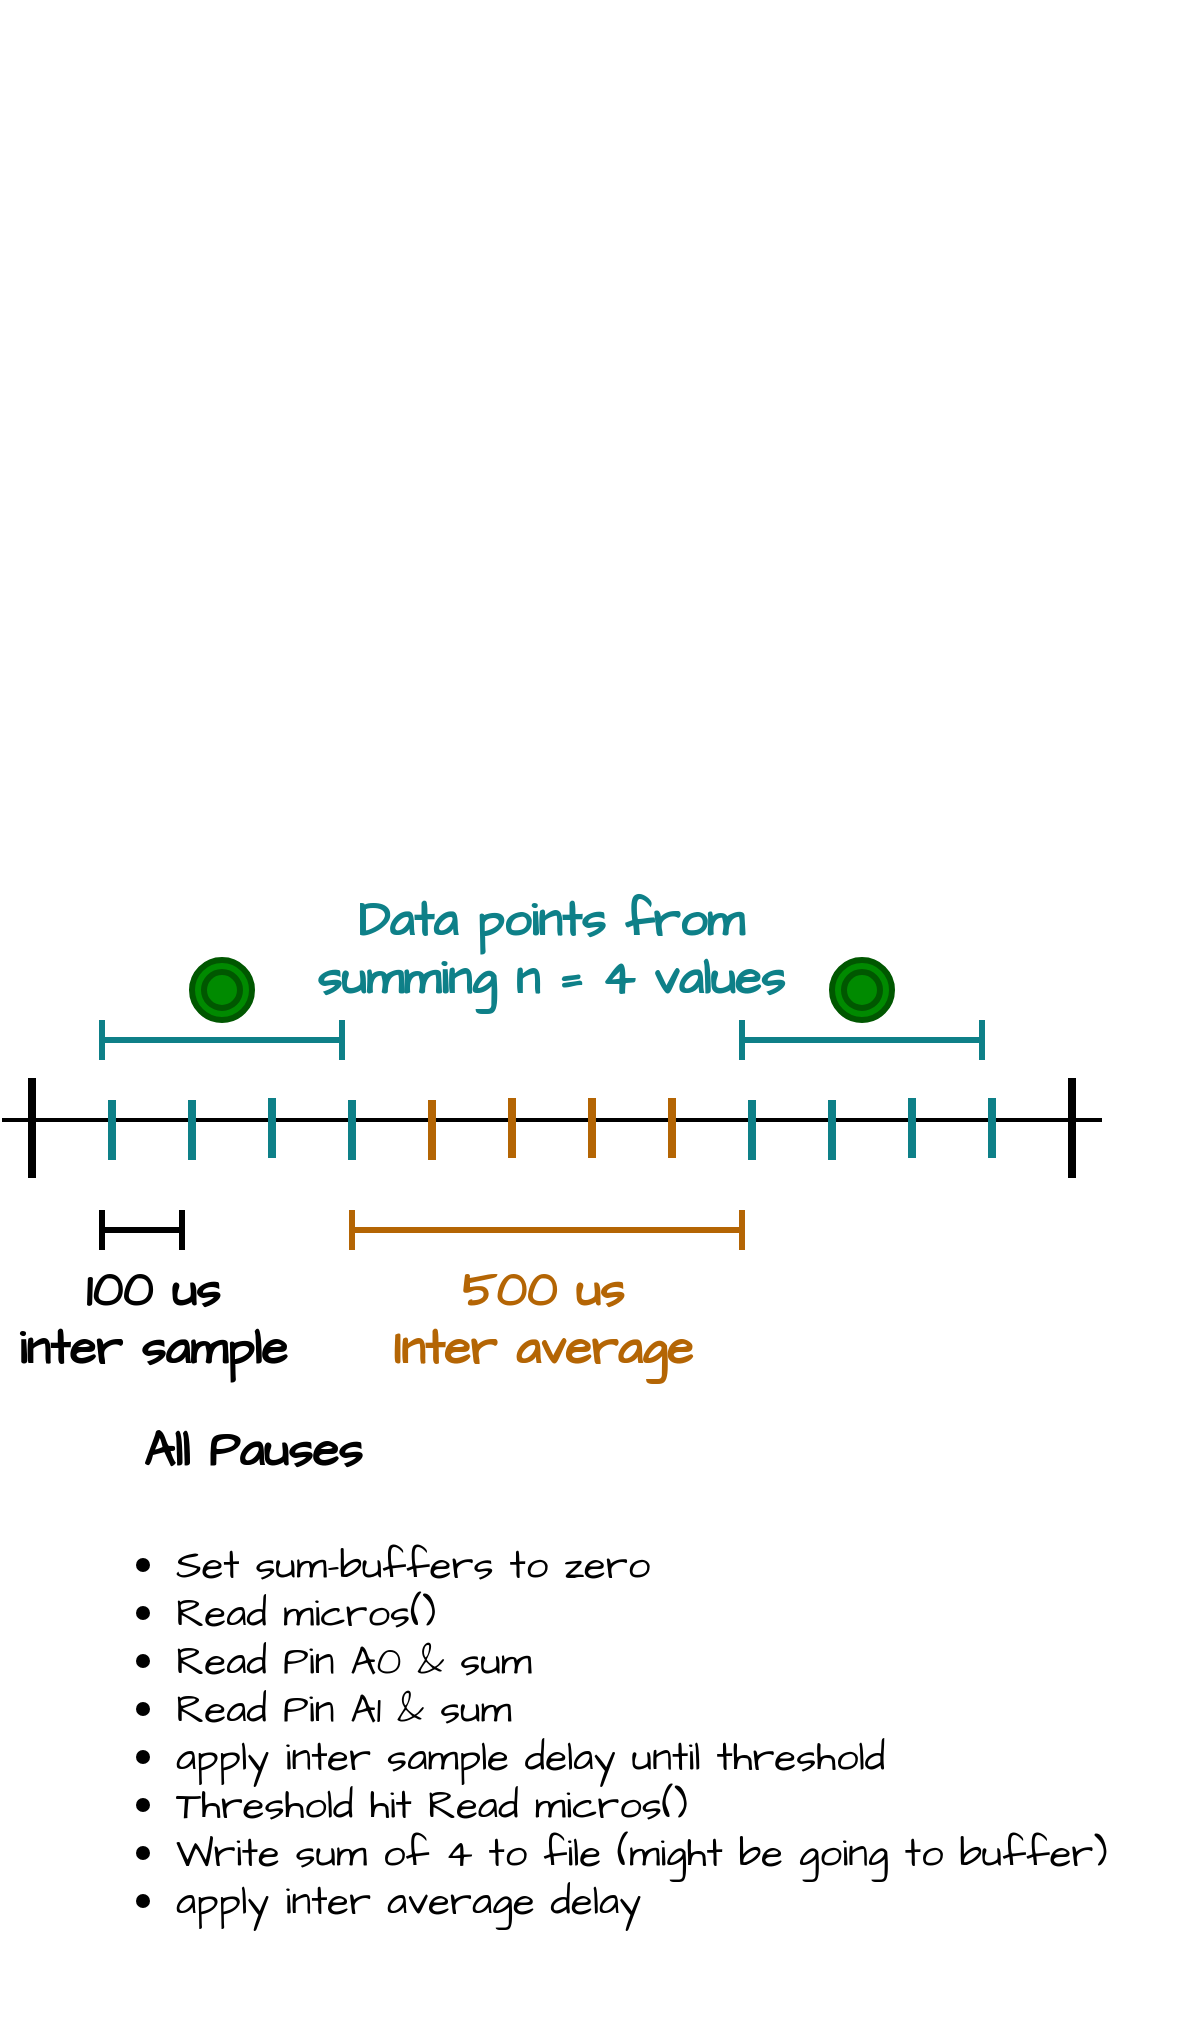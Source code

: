 <mxfile>
    <diagram id="7IPDV5BTUQt0qVz-nsw-" name="Page-1">
        <mxGraphModel dx="2026" dy="1035" grid="1" gridSize="10" guides="1" tooltips="1" connect="1" arrows="1" fold="1" page="1" pageScale="1" pageWidth="850" pageHeight="1100" background="none" math="0" shadow="0">
            <root>
                <mxCell id="0"/>
                <mxCell id="1" parent="0"/>
                <mxCell id="4" value="" style="line;strokeWidth=2;html=1;hachureGap=4;fontFamily=Architects Daughter;fontSource=https%3A%2F%2Ffonts.googleapis.com%2Fcss%3Ffamily%3DArchitects%2BDaughter;fontSize=20;rounded=0;" parent="1" vertex="1">
                    <mxGeometry x="63" y="565" width="550" height="10" as="geometry"/>
                </mxCell>
                <mxCell id="6" value="" style="line;strokeWidth=4;html=1;perimeter=backbonePerimeter;points=[];outlineConnect=0;hachureGap=4;fontFamily=Architects Daughter;fontSource=https%3A%2F%2Ffonts.googleapis.com%2Fcss%3Ffamily%3DArchitects%2BDaughter;fontSize=20;rotation=-90;rounded=0;" parent="1" vertex="1">
                    <mxGeometry x="53" y="569" width="50" height="10" as="geometry"/>
                </mxCell>
                <mxCell id="7" value="" style="line;strokeWidth=4;html=1;perimeter=backbonePerimeter;points=[];outlineConnect=0;hachureGap=4;fontFamily=Architects Daughter;fontSource=https%3A%2F%2Ffonts.googleapis.com%2Fcss%3Ffamily%3DArchitects%2BDaughter;fontSize=20;rotation=-90;fillColor=#b0e3e6;strokeColor=#0e8088;rounded=0;" parent="1" vertex="1">
                    <mxGeometry x="143" y="570" width="30" height="10" as="geometry"/>
                </mxCell>
                <mxCell id="8" value="" style="line;strokeWidth=4;html=1;perimeter=backbonePerimeter;points=[];outlineConnect=0;hachureGap=4;fontFamily=Architects Daughter;fontSource=https%3A%2F%2Ffonts.googleapis.com%2Fcss%3Ffamily%3DArchitects%2BDaughter;fontSize=20;rotation=-90;fillColor=#b0e3e6;strokeColor=#0e8088;rounded=0;" parent="1" vertex="1">
                    <mxGeometry x="103" y="570" width="30" height="10" as="geometry"/>
                </mxCell>
                <mxCell id="9" value="" style="line;strokeWidth=4;html=1;perimeter=backbonePerimeter;points=[];outlineConnect=0;hachureGap=4;fontFamily=Architects Daughter;fontSource=https%3A%2F%2Ffonts.googleapis.com%2Fcss%3Ffamily%3DArchitects%2BDaughter;fontSize=20;rotation=-90;rounded=0;" parent="1" vertex="1">
                    <mxGeometry x="573" y="569" width="50" height="10" as="geometry"/>
                </mxCell>
                <mxCell id="10" value="" style="line;strokeWidth=4;html=1;perimeter=backbonePerimeter;points=[];outlineConnect=0;hachureGap=4;fontFamily=Architects Daughter;fontSource=https%3A%2F%2Ffonts.googleapis.com%2Fcss%3Ffamily%3DArchitects%2BDaughter;fontSize=20;rotation=-90;fillColor=#b0e3e6;strokeColor=#0e8088;rounded=0;" parent="1" vertex="1">
                    <mxGeometry x="183" y="569" width="30" height="10" as="geometry"/>
                </mxCell>
                <mxCell id="11" value="" style="line;strokeWidth=4;html=1;perimeter=backbonePerimeter;points=[];outlineConnect=0;hachureGap=4;fontFamily=Architects Daughter;fontSource=https%3A%2F%2Ffonts.googleapis.com%2Fcss%3Ffamily%3DArchitects%2BDaughter;fontSize=20;rotation=-90;fillColor=#b0e3e6;strokeColor=#0e8088;rounded=0;" parent="1" vertex="1">
                    <mxGeometry x="223" y="570" width="30" height="10" as="geometry"/>
                </mxCell>
                <mxCell id="12" value="" style="shape=crossbar;whiteSpace=wrap;html=1;rounded=0;hachureGap=4;fontFamily=Architects Daughter;fontSource=https%3A%2F%2Ffonts.googleapis.com%2Fcss%3Ffamily%3DArchitects%2BDaughter;fontSize=20;fillColor=#b0e3e6;strokeColor=#0e8088;strokeWidth=3;" parent="1" vertex="1">
                    <mxGeometry x="113" y="520" width="120" height="20" as="geometry"/>
                </mxCell>
                <mxCell id="13" value="" style="ellipse;shape=doubleEllipse;whiteSpace=wrap;html=1;aspect=fixed;hachureGap=4;strokeWidth=3;fontFamily=Architects Daughter;fontSource=https%3A%2F%2Ffonts.googleapis.com%2Fcss%3Ffamily%3DArchitects%2BDaughter;fontSize=20;fillColor=#008a00;fontColor=#ffffff;strokeColor=#005700;rounded=0;" parent="1" vertex="1">
                    <mxGeometry x="158" y="490" width="30" height="30" as="geometry"/>
                </mxCell>
                <mxCell id="14" value="" style="shape=crossbar;whiteSpace=wrap;html=1;rounded=0;hachureGap=4;strokeWidth=3;fontFamily=Architects Daughter;fontSource=https%3A%2F%2Ffonts.googleapis.com%2Fcss%3Ffamily%3DArchitects%2BDaughter;fontSize=20;" parent="1" vertex="1">
                    <mxGeometry x="113" y="615" width="40" height="20" as="geometry"/>
                </mxCell>
                <mxCell id="15" value="&lt;font color=&quot;#b46504&quot;&gt;500 us&lt;br&gt;Inter average&lt;/font&gt;" style="text;fillColor=none;html=1;fontSize=24;fontStyle=1;verticalAlign=middle;align=center;hachureGap=4;strokeWidth=3;fontFamily=Architects Daughter;fontSource=https%3A%2F%2Ffonts.googleapis.com%2Fcss%3Ffamily%3DArchitects%2BDaughter;rounded=0;" parent="1" vertex="1">
                    <mxGeometry x="283" y="650" width="100" height="40" as="geometry"/>
                </mxCell>
                <mxCell id="16" value="" style="line;strokeWidth=4;html=1;perimeter=backbonePerimeter;points=[];outlineConnect=0;hachureGap=4;fontFamily=Architects Daughter;fontSource=https%3A%2F%2Ffonts.googleapis.com%2Fcss%3Ffamily%3DArchitects%2BDaughter;fontSize=20;rotation=-90;fillColor=#fad7ac;strokeColor=#b46504;rounded=0;" parent="1" vertex="1">
                    <mxGeometry x="263" y="570" width="30" height="10" as="geometry"/>
                </mxCell>
                <mxCell id="17" value="" style="line;strokeWidth=4;html=1;perimeter=backbonePerimeter;points=[];outlineConnect=0;hachureGap=4;fontFamily=Architects Daughter;fontSource=https%3A%2F%2Ffonts.googleapis.com%2Fcss%3Ffamily%3DArchitects%2BDaughter;fontSize=20;rotation=-90;fillColor=#fad7ac;strokeColor=#b46504;rounded=0;" parent="1" vertex="1">
                    <mxGeometry x="303" y="569" width="30" height="10" as="geometry"/>
                </mxCell>
                <mxCell id="18" value="" style="line;strokeWidth=4;html=1;perimeter=backbonePerimeter;points=[];outlineConnect=0;hachureGap=4;fontFamily=Architects Daughter;fontSource=https%3A%2F%2Ffonts.googleapis.com%2Fcss%3Ffamily%3DArchitects%2BDaughter;fontSize=20;rotation=-90;fillColor=#fad7ac;strokeColor=#b46504;rounded=0;" parent="1" vertex="1">
                    <mxGeometry x="343" y="569" width="30" height="10" as="geometry"/>
                </mxCell>
                <mxCell id="19" value="" style="line;strokeWidth=4;html=1;perimeter=backbonePerimeter;points=[];outlineConnect=0;hachureGap=4;fontFamily=Architects Daughter;fontSource=https%3A%2F%2Ffonts.googleapis.com%2Fcss%3Ffamily%3DArchitects%2BDaughter;fontSize=20;rotation=-90;fillColor=#fad7ac;strokeColor=#b46504;rounded=0;" parent="1" vertex="1">
                    <mxGeometry x="383" y="569" width="30" height="10" as="geometry"/>
                </mxCell>
                <mxCell id="21" value="" style="ellipse;shape=doubleEllipse;whiteSpace=wrap;html=1;aspect=fixed;hachureGap=4;strokeWidth=3;fontFamily=Architects Daughter;fontSource=https%3A%2F%2Ffonts.googleapis.com%2Fcss%3Ffamily%3DArchitects%2BDaughter;fontSize=20;fillColor=#008a00;fontColor=#ffffff;strokeColor=#005700;rounded=0;" parent="1" vertex="1">
                    <mxGeometry x="478" y="490" width="30" height="30" as="geometry"/>
                </mxCell>
                <mxCell id="25" value="" style="line;strokeWidth=4;html=1;perimeter=backbonePerimeter;points=[];outlineConnect=0;hachureGap=4;fontFamily=Architects Daughter;fontSource=https%3A%2F%2Ffonts.googleapis.com%2Fcss%3Ffamily%3DArchitects%2BDaughter;fontSize=20;rotation=-90;fillColor=#b0e3e6;strokeColor=#0e8088;rounded=0;" parent="1" vertex="1">
                    <mxGeometry x="423" y="570" width="30" height="10" as="geometry"/>
                </mxCell>
                <mxCell id="20" value="" style="shape=crossbar;whiteSpace=wrap;html=1;rounded=0;hachureGap=4;fontFamily=Architects Daughter;fontSource=https%3A%2F%2Ffonts.googleapis.com%2Fcss%3Ffamily%3DArchitects%2BDaughter;fontSize=20;fillColor=#fad7ac;strokeColor=#b46504;strokeWidth=3;" parent="1" vertex="1">
                    <mxGeometry x="238" y="615" width="195" height="20" as="geometry"/>
                </mxCell>
                <mxCell id="26" value="" style="line;strokeWidth=4;html=1;perimeter=backbonePerimeter;points=[];outlineConnect=0;hachureGap=4;fontFamily=Architects Daughter;fontSource=https%3A%2F%2Ffonts.googleapis.com%2Fcss%3Ffamily%3DArchitects%2BDaughter;fontSize=20;rotation=-90;fillColor=#b0e3e6;strokeColor=#0e8088;rounded=0;" parent="1" vertex="1">
                    <mxGeometry x="463" y="570" width="30" height="10" as="geometry"/>
                </mxCell>
                <mxCell id="27" value="" style="line;strokeWidth=4;html=1;perimeter=backbonePerimeter;points=[];outlineConnect=0;hachureGap=4;fontFamily=Architects Daughter;fontSource=https%3A%2F%2Ffonts.googleapis.com%2Fcss%3Ffamily%3DArchitects%2BDaughter;fontSize=20;rotation=-90;fillColor=#b0e3e6;strokeColor=#0e8088;rounded=0;" parent="1" vertex="1">
                    <mxGeometry x="503" y="569" width="30" height="10" as="geometry"/>
                </mxCell>
                <mxCell id="28" value="" style="line;strokeWidth=4;html=1;perimeter=backbonePerimeter;points=[];outlineConnect=0;hachureGap=4;fontFamily=Architects Daughter;fontSource=https%3A%2F%2Ffonts.googleapis.com%2Fcss%3Ffamily%3DArchitects%2BDaughter;fontSize=20;rotation=-90;fillColor=#b0e3e6;strokeColor=#0e8088;rounded=0;" parent="1" vertex="1">
                    <mxGeometry x="543" y="569" width="30" height="10" as="geometry"/>
                </mxCell>
                <mxCell id="29" value="" style="shape=crossbar;whiteSpace=wrap;html=1;rounded=0;hachureGap=4;fontFamily=Architects Daughter;fontSource=https%3A%2F%2Ffonts.googleapis.com%2Fcss%3Ffamily%3DArchitects%2BDaughter;fontSize=20;fillColor=#b0e3e6;strokeColor=#0e8088;strokeWidth=3;" parent="1" vertex="1">
                    <mxGeometry x="433" y="520" width="120" height="20" as="geometry"/>
                </mxCell>
                <mxCell id="31" value="100 us&lt;br&gt;inter sample" style="text;strokeColor=none;fillColor=none;html=1;fontSize=24;fontStyle=1;verticalAlign=middle;align=center;hachureGap=4;strokeWidth=3;fontFamily=Architects Daughter;fontSource=https%3A%2F%2Ffonts.googleapis.com%2Fcss%3Ffamily%3DArchitects%2BDaughter;rounded=0;" parent="1" vertex="1">
                    <mxGeometry x="88" y="650" width="100" height="40" as="geometry"/>
                </mxCell>
                <mxCell id="33" value="All Pauses" style="text;strokeColor=none;fillColor=none;html=1;fontSize=24;fontStyle=1;verticalAlign=middle;align=center;hachureGap=4;strokeWidth=3;fontFamily=Architects Daughter;fontSource=https%3A%2F%2Ffonts.googleapis.com%2Fcss%3Ffamily%3DArchitects%2BDaughter;rounded=0;" parent="1" vertex="1">
                    <mxGeometry x="93" y="716" width="190" height="40" as="geometry"/>
                </mxCell>
                <mxCell id="34" value="&lt;ul&gt;&lt;li&gt;Set sum-buffers to zero&lt;/li&gt;&lt;li&gt;Read micros()&lt;/li&gt;&lt;li&gt;Read Pin A0 &amp;amp; sum&amp;nbsp;&lt;/li&gt;&lt;li&gt;Read Pin A1 &amp;amp; sum&lt;/li&gt;&lt;li&gt;apply inter sample delay until threshold&amp;nbsp;&lt;/li&gt;&lt;li&gt;Threshold hit Read micros()&lt;/li&gt;&lt;li&gt;Write sum of 4 to file (might be going to buffer)&amp;nbsp;&lt;/li&gt;&lt;li&gt;apply inter average delay&lt;/li&gt;&lt;/ul&gt;" style="text;strokeColor=none;fillColor=none;html=1;whiteSpace=wrap;verticalAlign=middle;overflow=hidden;hachureGap=4;strokeWidth=3;fontFamily=Architects Daughter;fontSource=https%3A%2F%2Ffonts.googleapis.com%2Fcss%3Ffamily%3DArchitects%2BDaughter;fontSize=20;rounded=0;" parent="1" vertex="1">
                    <mxGeometry x="108" y="726" width="542" height="300" as="geometry"/>
                </mxCell>
                <mxCell id="36" value="Data points from &lt;br&gt;summing n = 4 values" style="text;strokeColor=none;fillColor=none;html=1;fontSize=24;fontStyle=1;verticalAlign=middle;align=center;hachureGap=4;strokeWidth=3;fontFamily=Architects Daughter;fontSource=https%3A%2F%2Ffonts.googleapis.com%2Fcss%3Ffamily%3DArchitects%2BDaughter;fontColor=#0e8088;rounded=0;" parent="1" vertex="1">
                    <mxGeometry x="287" y="465" width="100" height="40" as="geometry"/>
                </mxCell>
                <mxCell id="38" value="&lt;font color=&quot;#ffffff&quot;&gt;Time Analysis&lt;/font&gt;" style="text;strokeColor=none;fillColor=none;html=1;fontSize=24;fontStyle=1;verticalAlign=middle;align=center;hachureGap=4;strokeWidth=3;fontFamily=Architects Daughter;fontSource=https%3A%2F%2Ffonts.googleapis.com%2Fcss%3Ffamily%3DArchitects%2BDaughter;fontColor=#0e8088;rounded=0;" parent="1" vertex="1">
                    <mxGeometry x="109" y="10" width="100" height="40" as="geometry"/>
                </mxCell>
                <mxCell id="39" value="Assuming none or little to no overhead&lt;br&gt;- for n = 4 we have (n x 100 us) of data collection, so every 400us we have a summed-point&lt;br&gt;- we pause for 500us after each collected point&amp;nbsp;&lt;br&gt;- Therefore we have a (n x 100 us) + 500us cycle; 900us&lt;br&gt;- This is effectively collecting data every 0.9 ms&amp;nbsp;&amp;nbsp;&lt;br&gt;&lt;br&gt;&amp;nbsp; 1s ( 10^3 ms/ 1s) ( 1 point/0.9 ms) = about 1KHz&amp;nbsp;&lt;br&gt;&lt;br&gt;- n = 20 gives 20,500 us cycles&amp;nbsp;&lt;br&gt;&amp;nbsp; 1s ( 10^3 ms/ 1s) ( 1 point/20.5 ms) = 48.8Hz&lt;br&gt;&lt;br&gt;- Q: since we are averaging the data points isnt the frequecny skewed?&amp;nbsp;&lt;br&gt;-- as we increase n our sample frequecey decreases but the noise should also decrease&amp;nbsp;" style="text;html=1;strokeColor=none;fillColor=none;align=left;verticalAlign=top;whiteSpace=wrap;rounded=0;hachureGap=4;strokeWidth=3;fontFamily=Architects Daughter;fontSource=https%3A%2F%2Ffonts.googleapis.com%2Fcss%3Ffamily%3DArchitects%2BDaughter;fontSize=20;fontColor=#FFFFFF;" parent="1" vertex="1">
                    <mxGeometry x="74" y="50" width="560" height="400" as="geometry"/>
                </mxCell>
            </root>
        </mxGraphModel>
    </diagram>
</mxfile>